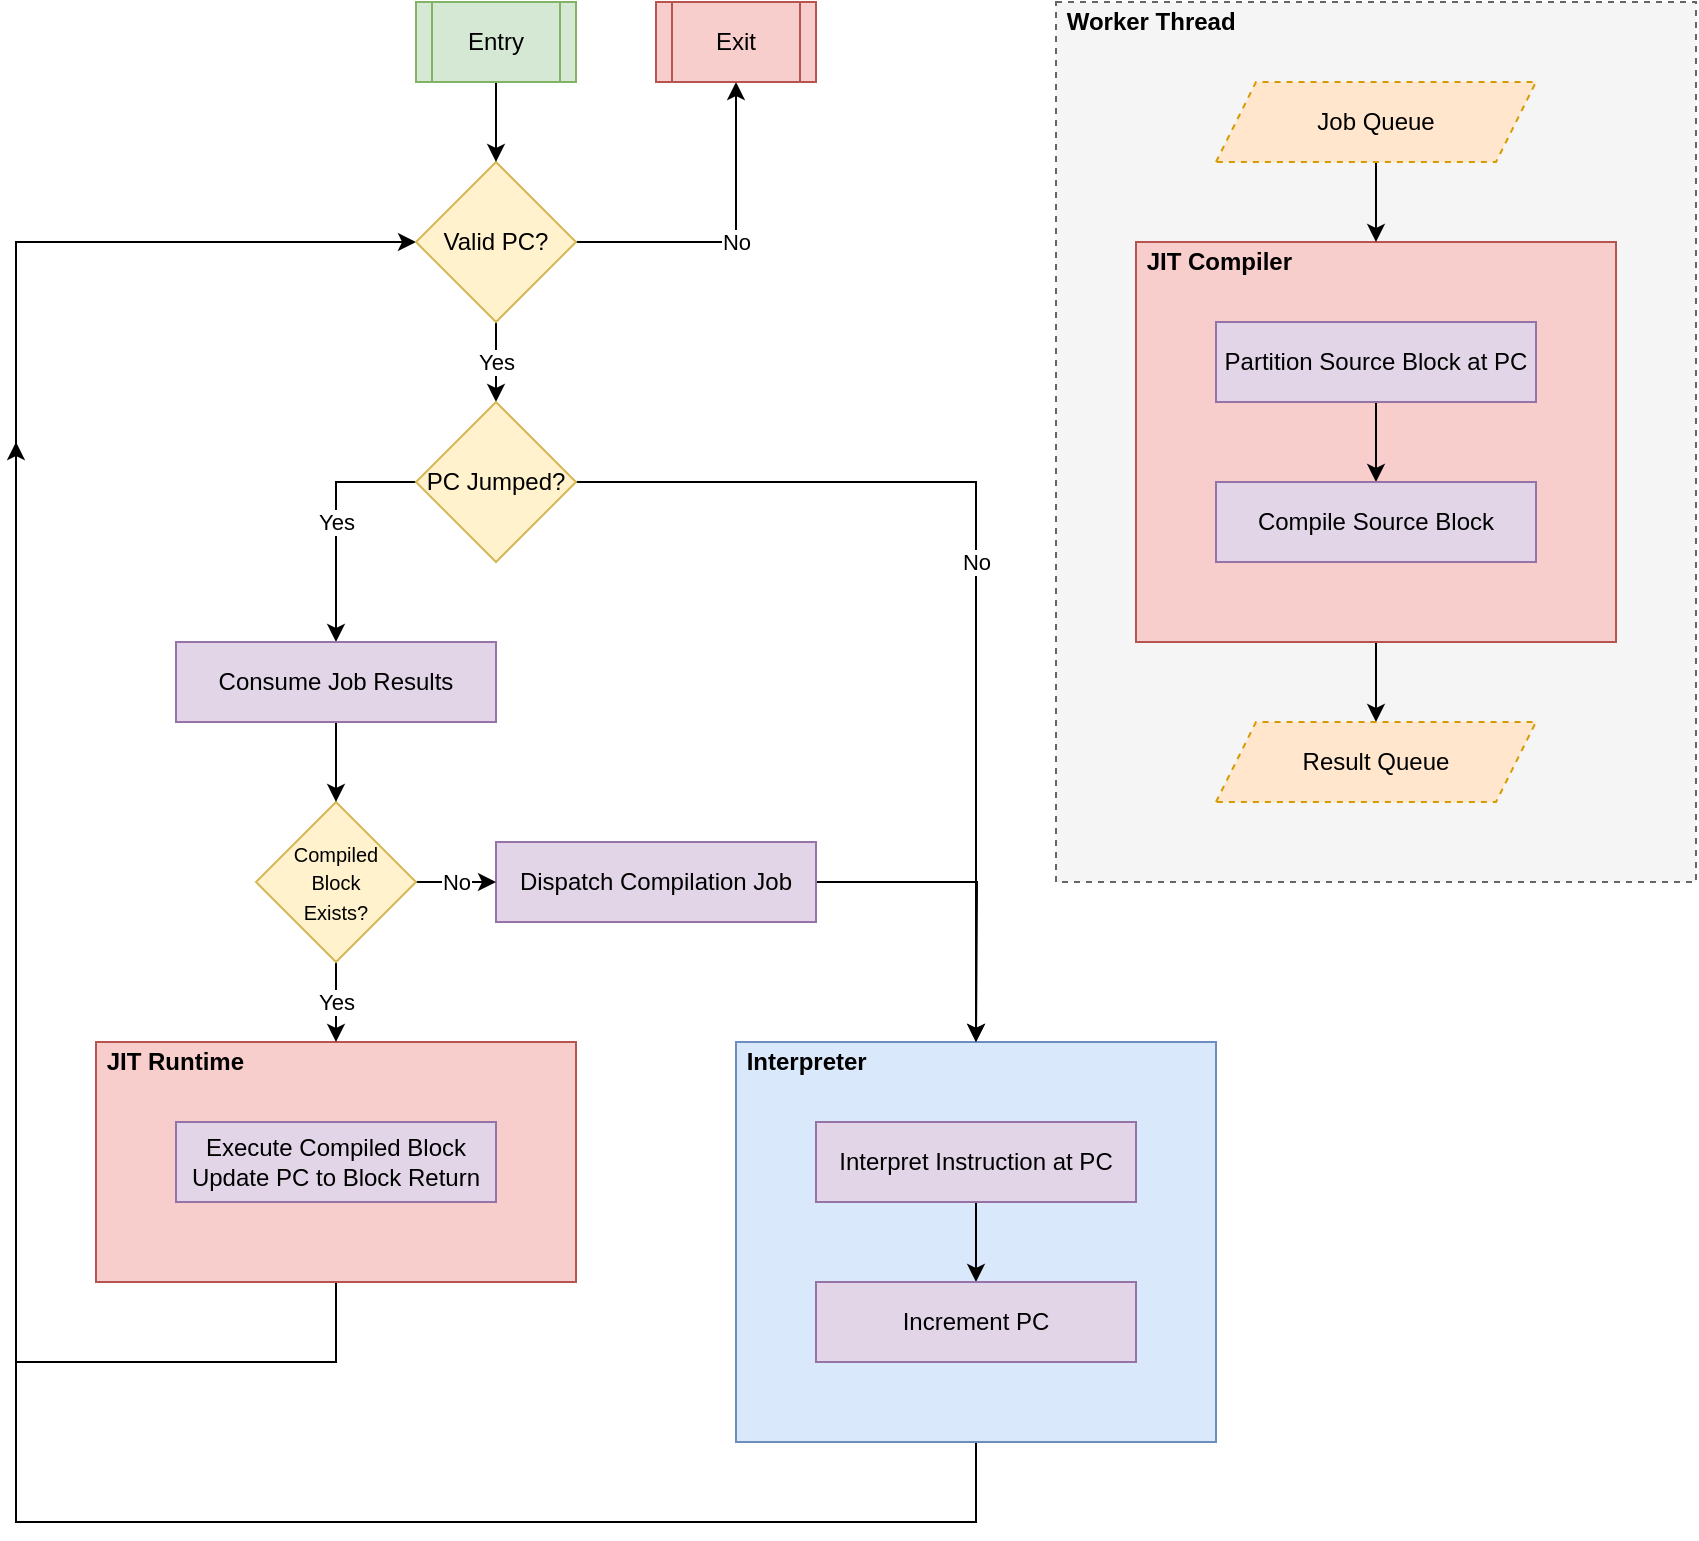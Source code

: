 <mxfile version="14.5.1" type="device"><diagram id="0U3hz8MscCJV5RNF3le_" name="Page-1"><mxGraphModel dx="1422" dy="822" grid="1" gridSize="10" guides="1" tooltips="1" connect="1" arrows="1" fold="1" page="1" pageScale="1" pageWidth="827" pageHeight="1169" math="0" shadow="0"><root><mxCell id="0"/><mxCell id="1" parent="0"/><mxCell id="K6D-XohSizPnF7sgMfkW-19" value="" style="rounded=0;whiteSpace=wrap;html=1;fillColor=#f5f5f5;strokeColor=#666666;dashed=1;fontColor=#333333;" parent="1" vertex="1"><mxGeometry x="560" y="120" width="320" height="440" as="geometry"/></mxCell><mxCell id="LoyMN7Qf_TAcWA1f6pYI-22" style="edgeStyle=orthogonalEdgeStyle;rounded=0;orthogonalLoop=1;jettySize=auto;html=1;exitX=0.5;exitY=1;exitDx=0;exitDy=0;entryX=0;entryY=0.5;entryDx=0;entryDy=0;" edge="1" parent="1" source="LoyMN7Qf_TAcWA1f6pYI-9" target="coIgZqXXq0_w5_-TDDHA-1"><mxGeometry relative="1" as="geometry"><Array as="points"><mxPoint x="200" y="800"/><mxPoint x="40" y="800"/><mxPoint x="40" y="240"/></Array></mxGeometry></mxCell><mxCell id="LoyMN7Qf_TAcWA1f6pYI-9" value="" style="rounded=0;whiteSpace=wrap;html=1;fillColor=#f8cecc;strokeColor=#b85450;" vertex="1" parent="1"><mxGeometry x="80" y="640" width="240" height="120" as="geometry"/></mxCell><mxCell id="LoyMN7Qf_TAcWA1f6pYI-19" style="edgeStyle=orthogonalEdgeStyle;rounded=0;orthogonalLoop=1;jettySize=auto;html=1;exitX=0.5;exitY=1;exitDx=0;exitDy=0;entryX=0.5;entryY=0;entryDx=0;entryDy=0;" edge="1" parent="1" source="LoyMN7Qf_TAcWA1f6pYI-2" target="LoyMN7Qf_TAcWA1f6pYI-17"><mxGeometry relative="1" as="geometry"/></mxCell><mxCell id="LoyMN7Qf_TAcWA1f6pYI-2" value="" style="rounded=0;whiteSpace=wrap;html=1;fillColor=#f8cecc;strokeColor=#b85450;" vertex="1" parent="1"><mxGeometry x="600" y="240" width="240" height="200" as="geometry"/></mxCell><mxCell id="LoyMN7Qf_TAcWA1f6pYI-23" style="edgeStyle=orthogonalEdgeStyle;rounded=0;orthogonalLoop=1;jettySize=auto;html=1;exitX=0.5;exitY=1;exitDx=0;exitDy=0;" edge="1" parent="1" source="LoyMN7Qf_TAcWA1f6pYI-1"><mxGeometry relative="1" as="geometry"><mxPoint x="40" y="340" as="targetPoint"/><Array as="points"><mxPoint x="520" y="880"/><mxPoint x="40" y="880"/></Array></mxGeometry></mxCell><mxCell id="LoyMN7Qf_TAcWA1f6pYI-1" value="&lt;div&gt;&lt;br&gt;&lt;/div&gt;" style="rounded=0;whiteSpace=wrap;html=1;fillColor=#dae8fc;strokeColor=#6c8ebf;align=left;" vertex="1" parent="1"><mxGeometry x="400" y="640" width="240" height="200" as="geometry"/></mxCell><mxCell id="coIgZqXXq0_w5_-TDDHA-18" value="No" style="edgeStyle=orthogonalEdgeStyle;rounded=0;orthogonalLoop=1;jettySize=auto;html=1;exitX=1;exitY=0.5;exitDx=0;exitDy=0;entryX=0.5;entryY=1;entryDx=0;entryDy=0;" parent="1" source="coIgZqXXq0_w5_-TDDHA-1" target="coIgZqXXq0_w5_-TDDHA-16" edge="1"><mxGeometry relative="1" as="geometry"/></mxCell><mxCell id="K6D-XohSizPnF7sgMfkW-15" value="Yes" style="edgeStyle=orthogonalEdgeStyle;rounded=0;orthogonalLoop=1;jettySize=auto;html=1;exitX=0.5;exitY=1;exitDx=0;exitDy=0;entryX=0.5;entryY=0;entryDx=0;entryDy=0;" parent="1" source="coIgZqXXq0_w5_-TDDHA-1" target="K6D-XohSizPnF7sgMfkW-8" edge="1"><mxGeometry relative="1" as="geometry"/></mxCell><mxCell id="coIgZqXXq0_w5_-TDDHA-1" value="Valid PC?" style="rhombus;whiteSpace=wrap;html=1;fillColor=#fff2cc;strokeColor=#d6b656;" parent="1" vertex="1"><mxGeometry x="240" y="200" width="80" height="80" as="geometry"/></mxCell><mxCell id="LoyMN7Qf_TAcWA1f6pYI-26" style="edgeStyle=orthogonalEdgeStyle;rounded=0;orthogonalLoop=1;jettySize=auto;html=1;exitX=1;exitY=0.5;exitDx=0;exitDy=0;" edge="1" parent="1" source="coIgZqXXq0_w5_-TDDHA-7"><mxGeometry relative="1" as="geometry"><mxPoint x="520" y="640" as="targetPoint"/></mxGeometry></mxCell><mxCell id="coIgZqXXq0_w5_-TDDHA-7" value="Dispatch Compilation Job" style="rounded=0;whiteSpace=wrap;html=1;fillColor=#e1d5e7;strokeColor=#9673a6;" parent="1" vertex="1"><mxGeometry x="280" y="540" width="160" height="40" as="geometry"/></mxCell><mxCell id="coIgZqXXq0_w5_-TDDHA-9" value="Execute Compiled Block&lt;br&gt;Update PC to Block Return" style="rounded=0;whiteSpace=wrap;html=1;fillColor=#e1d5e7;strokeColor=#9673a6;" parent="1" vertex="1"><mxGeometry x="120" y="680" width="160" height="40" as="geometry"/></mxCell><mxCell id="coIgZqXXq0_w5_-TDDHA-17" style="edgeStyle=orthogonalEdgeStyle;rounded=0;orthogonalLoop=1;jettySize=auto;html=1;exitX=0.5;exitY=1;exitDx=0;exitDy=0;entryX=0.5;entryY=0;entryDx=0;entryDy=0;" parent="1" source="coIgZqXXq0_w5_-TDDHA-15" target="coIgZqXXq0_w5_-TDDHA-1" edge="1"><mxGeometry relative="1" as="geometry"/></mxCell><mxCell id="coIgZqXXq0_w5_-TDDHA-15" value="Entry" style="shape=process;whiteSpace=wrap;html=1;backgroundOutline=1;fillColor=#d5e8d4;strokeColor=#82b366;" parent="1" vertex="1"><mxGeometry x="240" y="120" width="80" height="40" as="geometry"/></mxCell><mxCell id="coIgZqXXq0_w5_-TDDHA-16" value="Exit" style="shape=process;whiteSpace=wrap;html=1;backgroundOutline=1;fillColor=#f8cecc;strokeColor=#b85450;" parent="1" vertex="1"><mxGeometry x="360" y="120" width="80" height="40" as="geometry"/></mxCell><mxCell id="K6D-XohSizPnF7sgMfkW-31" value="No" style="edgeStyle=orthogonalEdgeStyle;rounded=0;orthogonalLoop=1;jettySize=auto;html=1;exitX=1;exitY=0.5;exitDx=0;exitDy=0;entryX=0;entryY=0.5;entryDx=0;entryDy=0;" parent="1" source="coIgZqXXq0_w5_-TDDHA-22" target="coIgZqXXq0_w5_-TDDHA-7" edge="1"><mxGeometry relative="1" as="geometry"/></mxCell><mxCell id="LoyMN7Qf_TAcWA1f6pYI-13" value="Yes" style="edgeStyle=orthogonalEdgeStyle;rounded=0;orthogonalLoop=1;jettySize=auto;html=1;exitX=0.5;exitY=1;exitDx=0;exitDy=0;entryX=0.5;entryY=0;entryDx=0;entryDy=0;" edge="1" parent="1" source="coIgZqXXq0_w5_-TDDHA-22" target="LoyMN7Qf_TAcWA1f6pYI-9"><mxGeometry relative="1" as="geometry"/></mxCell><mxCell id="coIgZqXXq0_w5_-TDDHA-22" value="&lt;font style=&quot;font-size: 10px&quot;&gt;Compiled&lt;br&gt;Block&lt;br&gt;Exists?&lt;/font&gt;" style="rhombus;whiteSpace=wrap;html=1;fillColor=#fff2cc;strokeColor=#d6b656;" parent="1" vertex="1"><mxGeometry x="160" y="520" width="80" height="80" as="geometry"/></mxCell><mxCell id="LoyMN7Qf_TAcWA1f6pYI-12" value="No" style="edgeStyle=orthogonalEdgeStyle;rounded=0;orthogonalLoop=1;jettySize=auto;html=1;exitX=1;exitY=0.5;exitDx=0;exitDy=0;entryX=0.5;entryY=0;entryDx=0;entryDy=0;" edge="1" parent="1" source="K6D-XohSizPnF7sgMfkW-8" target="LoyMN7Qf_TAcWA1f6pYI-1"><mxGeometry relative="1" as="geometry"/></mxCell><mxCell id="LoyMN7Qf_TAcWA1f6pYI-24" value="Yes" style="edgeStyle=orthogonalEdgeStyle;rounded=0;orthogonalLoop=1;jettySize=auto;html=1;exitX=0;exitY=0.5;exitDx=0;exitDy=0;entryX=0.5;entryY=0;entryDx=0;entryDy=0;" edge="1" parent="1" source="K6D-XohSizPnF7sgMfkW-8" target="LoyMN7Qf_TAcWA1f6pYI-7"><mxGeometry relative="1" as="geometry"/></mxCell><mxCell id="K6D-XohSizPnF7sgMfkW-8" value="PC Jumped?" style="rhombus;whiteSpace=wrap;html=1;fillColor=#fff2cc;strokeColor=#d6b656;" parent="1" vertex="1"><mxGeometry x="240" y="320" width="80" height="80" as="geometry"/></mxCell><mxCell id="K6D-XohSizPnF7sgMfkW-14" style="edgeStyle=orthogonalEdgeStyle;rounded=0;orthogonalLoop=1;jettySize=auto;html=1;exitX=0.5;exitY=1;exitDx=0;exitDy=0;entryX=0.5;entryY=0;entryDx=0;entryDy=0;" parent="1" source="K6D-XohSizPnF7sgMfkW-11" target="K6D-XohSizPnF7sgMfkW-12" edge="1"><mxGeometry relative="1" as="geometry"/></mxCell><mxCell id="K6D-XohSizPnF7sgMfkW-11" value="Interpret Instruction at PC" style="rounded=0;whiteSpace=wrap;html=1;fillColor=#e1d5e7;strokeColor=#9673a6;" parent="1" vertex="1"><mxGeometry x="440" y="680" width="160" height="40" as="geometry"/></mxCell><mxCell id="K6D-XohSizPnF7sgMfkW-12" value="Increment PC" style="rounded=0;whiteSpace=wrap;html=1;fillColor=#e1d5e7;strokeColor=#9673a6;" parent="1" vertex="1"><mxGeometry x="440" y="760" width="160" height="40" as="geometry"/></mxCell><mxCell id="K6D-XohSizPnF7sgMfkW-25" style="edgeStyle=orthogonalEdgeStyle;rounded=0;orthogonalLoop=1;jettySize=auto;html=1;exitX=0.5;exitY=1;exitDx=0;exitDy=0;entryX=0.5;entryY=0;entryDx=0;entryDy=0;" parent="1" source="K6D-XohSizPnF7sgMfkW-20" target="K6D-XohSizPnF7sgMfkW-21" edge="1"><mxGeometry relative="1" as="geometry"/></mxCell><mxCell id="K6D-XohSizPnF7sgMfkW-20" value="Partition Source Block at PC" style="rounded=0;whiteSpace=wrap;html=1;fillColor=#e1d5e7;strokeColor=#9673a6;" parent="1" vertex="1"><mxGeometry x="640" y="280" width="160" height="40" as="geometry"/></mxCell><mxCell id="K6D-XohSizPnF7sgMfkW-21" value="Compile Source Block" style="rounded=0;whiteSpace=wrap;html=1;fillColor=#e1d5e7;strokeColor=#9673a6;" parent="1" vertex="1"><mxGeometry x="640" y="360" width="160" height="40" as="geometry"/></mxCell><mxCell id="LoyMN7Qf_TAcWA1f6pYI-4" value="&lt;b&gt;&amp;nbsp;Interpreter&lt;/b&gt;" style="text;html=1;strokeColor=none;fillColor=none;align=left;verticalAlign=middle;whiteSpace=wrap;rounded=0;" vertex="1" parent="1"><mxGeometry x="400" y="640" width="110" height="20" as="geometry"/></mxCell><mxCell id="LoyMN7Qf_TAcWA1f6pYI-5" value="&lt;b&gt;&amp;nbsp;JIT Compiler&lt;/b&gt;" style="text;html=1;strokeColor=none;fillColor=none;align=left;verticalAlign=middle;whiteSpace=wrap;rounded=0;" vertex="1" parent="1"><mxGeometry x="600" y="240" width="110" height="20" as="geometry"/></mxCell><mxCell id="LoyMN7Qf_TAcWA1f6pYI-25" style="edgeStyle=orthogonalEdgeStyle;rounded=0;orthogonalLoop=1;jettySize=auto;html=1;exitX=0.5;exitY=1;exitDx=0;exitDy=0;entryX=0.5;entryY=0;entryDx=0;entryDy=0;" edge="1" parent="1" source="LoyMN7Qf_TAcWA1f6pYI-7" target="coIgZqXXq0_w5_-TDDHA-22"><mxGeometry relative="1" as="geometry"/></mxCell><mxCell id="LoyMN7Qf_TAcWA1f6pYI-7" value="Consume Job Results" style="rounded=0;whiteSpace=wrap;html=1;fillColor=#e1d5e7;strokeColor=#9673a6;" vertex="1" parent="1"><mxGeometry x="120" y="440" width="160" height="40" as="geometry"/></mxCell><mxCell id="LoyMN7Qf_TAcWA1f6pYI-10" value="&lt;b&gt;&amp;nbsp;JIT Runtime&lt;/b&gt;" style="text;html=1;strokeColor=none;fillColor=none;align=left;verticalAlign=middle;whiteSpace=wrap;rounded=0;" vertex="1" parent="1"><mxGeometry x="80" y="640" width="110" height="20" as="geometry"/></mxCell><mxCell id="LoyMN7Qf_TAcWA1f6pYI-18" style="edgeStyle=orthogonalEdgeStyle;rounded=0;orthogonalLoop=1;jettySize=auto;html=1;exitX=0.5;exitY=1;exitDx=0;exitDy=0;entryX=0.5;entryY=0;entryDx=0;entryDy=0;" edge="1" parent="1" source="LoyMN7Qf_TAcWA1f6pYI-16" target="LoyMN7Qf_TAcWA1f6pYI-2"><mxGeometry relative="1" as="geometry"/></mxCell><mxCell id="LoyMN7Qf_TAcWA1f6pYI-16" value="Job Queue" style="shape=parallelogram;perimeter=parallelogramPerimeter;whiteSpace=wrap;html=1;fixedSize=1;dashed=1;fillColor=#ffe6cc;strokeColor=#d79b00;" vertex="1" parent="1"><mxGeometry x="640" y="160" width="160" height="40" as="geometry"/></mxCell><mxCell id="LoyMN7Qf_TAcWA1f6pYI-17" value="Result Queue" style="shape=parallelogram;perimeter=parallelogramPerimeter;whiteSpace=wrap;html=1;fixedSize=1;dashed=1;fillColor=#ffe6cc;strokeColor=#d79b00;" vertex="1" parent="1"><mxGeometry x="640" y="480" width="160" height="40" as="geometry"/></mxCell><mxCell id="LoyMN7Qf_TAcWA1f6pYI-20" value="&lt;b&gt;&amp;nbsp;Worker Thread&lt;/b&gt;" style="text;html=1;strokeColor=none;fillColor=none;align=left;verticalAlign=middle;whiteSpace=wrap;rounded=0;" vertex="1" parent="1"><mxGeometry x="560" y="120" width="110" height="20" as="geometry"/></mxCell></root></mxGraphModel></diagram></mxfile>